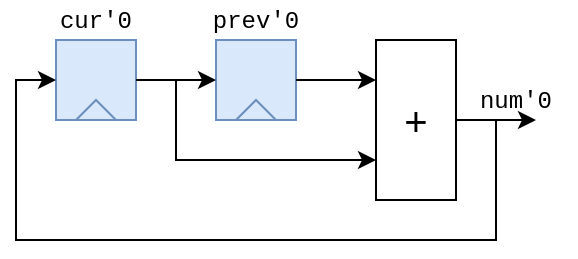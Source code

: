 <mxfile version="21.6.5" type="device">
  <diagram name="Page-1" id="jvdBuYpMFZf1mNnWhriR">
    <mxGraphModel dx="575" dy="387" grid="1" gridSize="10" guides="1" tooltips="1" connect="1" arrows="1" fold="1" page="1" pageScale="1" pageWidth="827" pageHeight="1169" math="0" shadow="0">
      <root>
        <mxCell id="0" />
        <mxCell id="1" parent="0" />
        <mxCell id="rRlUyba23XWIzSgsY9la-3" value="" style="group;fillColor=#dae8fc;strokeColor=#6c8ebf;" parent="1" vertex="1" connectable="0">
          <mxGeometry x="200" y="600" width="40" height="40" as="geometry" />
        </mxCell>
        <mxCell id="rRlUyba23XWIzSgsY9la-1" value="" style="rounded=0;whiteSpace=wrap;html=1;fillColor=#dae8fc;strokeColor=#6c8ebf;" parent="rRlUyba23XWIzSgsY9la-3" vertex="1">
          <mxGeometry width="40" height="40" as="geometry" />
        </mxCell>
        <mxCell id="rRlUyba23XWIzSgsY9la-2" value="" style="triangle;whiteSpace=wrap;html=1;rotation=-90;fillColor=#dae8fc;strokeColor=#6c8ebf;" parent="rRlUyba23XWIzSgsY9la-3" vertex="1">
          <mxGeometry x="15" y="25" width="10" height="20" as="geometry" />
        </mxCell>
        <mxCell id="9nTga1X9YvGk3LpQH6t9-1" value="" style="group;fillColor=#dae8fc;strokeColor=#6c8ebf;" vertex="1" connectable="0" parent="1">
          <mxGeometry x="280" y="600" width="40" height="40" as="geometry" />
        </mxCell>
        <mxCell id="9nTga1X9YvGk3LpQH6t9-2" value="" style="rounded=0;whiteSpace=wrap;html=1;fillColor=#dae8fc;strokeColor=#6c8ebf;" vertex="1" parent="9nTga1X9YvGk3LpQH6t9-1">
          <mxGeometry width="40" height="40" as="geometry" />
        </mxCell>
        <mxCell id="9nTga1X9YvGk3LpQH6t9-3" value="" style="triangle;whiteSpace=wrap;html=1;rotation=-90;fillColor=#dae8fc;strokeColor=#6c8ebf;" vertex="1" parent="9nTga1X9YvGk3LpQH6t9-1">
          <mxGeometry x="15" y="25" width="10" height="20" as="geometry" />
        </mxCell>
        <mxCell id="9nTga1X9YvGk3LpQH6t9-4" value="" style="endArrow=classic;html=1;rounded=0;exitX=1;exitY=0.5;exitDx=0;exitDy=0;entryX=0;entryY=0.5;entryDx=0;entryDy=0;" edge="1" parent="1" source="rRlUyba23XWIzSgsY9la-1" target="9nTga1X9YvGk3LpQH6t9-2">
          <mxGeometry width="50" height="50" relative="1" as="geometry">
            <mxPoint x="300" y="680" as="sourcePoint" />
            <mxPoint x="350" y="630" as="targetPoint" />
          </mxGeometry>
        </mxCell>
        <mxCell id="9nTga1X9YvGk3LpQH6t9-6" value="+" style="rounded=0;whiteSpace=wrap;html=1;fontSize=20;" vertex="1" parent="1">
          <mxGeometry x="360" y="600" width="40" height="80" as="geometry" />
        </mxCell>
        <mxCell id="9nTga1X9YvGk3LpQH6t9-7" value="" style="endArrow=classic;html=1;rounded=0;exitX=1;exitY=0.5;exitDx=0;exitDy=0;entryX=0;entryY=0.5;entryDx=0;entryDy=0;" edge="1" parent="1">
          <mxGeometry width="50" height="50" relative="1" as="geometry">
            <mxPoint x="320" y="620" as="sourcePoint" />
            <mxPoint x="360" y="620" as="targetPoint" />
          </mxGeometry>
        </mxCell>
        <mxCell id="9nTga1X9YvGk3LpQH6t9-8" value="" style="endArrow=classic;html=1;rounded=0;entryX=0;entryY=0.5;entryDx=0;entryDy=0;" edge="1" parent="1">
          <mxGeometry width="50" height="50" relative="1" as="geometry">
            <mxPoint x="260" y="620" as="sourcePoint" />
            <mxPoint x="360" y="660" as="targetPoint" />
            <Array as="points">
              <mxPoint x="260" y="660" />
            </Array>
          </mxGeometry>
        </mxCell>
        <mxCell id="9nTga1X9YvGk3LpQH6t9-9" value="" style="endArrow=classic;html=1;rounded=0;exitX=1;exitY=0.5;exitDx=0;exitDy=0;entryX=0;entryY=0.5;entryDx=0;entryDy=0;" edge="1" parent="1" source="9nTga1X9YvGk3LpQH6t9-6" target="rRlUyba23XWIzSgsY9la-1">
          <mxGeometry width="50" height="50" relative="1" as="geometry">
            <mxPoint x="330" y="630" as="sourcePoint" />
            <mxPoint x="370" y="630" as="targetPoint" />
            <Array as="points">
              <mxPoint x="420" y="640" />
              <mxPoint x="420" y="700" />
              <mxPoint x="180" y="700" />
              <mxPoint x="180" y="620" />
            </Array>
          </mxGeometry>
        </mxCell>
        <mxCell id="9nTga1X9YvGk3LpQH6t9-10" value="&lt;font face=&quot;Courier New&quot;&gt;cur&#39;0&lt;/font&gt;" style="text;html=1;strokeColor=none;fillColor=none;align=center;verticalAlign=middle;whiteSpace=wrap;rounded=0;" vertex="1" parent="1">
          <mxGeometry x="190" y="580" width="60" height="20" as="geometry" />
        </mxCell>
        <mxCell id="9nTga1X9YvGk3LpQH6t9-11" value="&lt;font face=&quot;Courier New&quot;&gt;prev&#39;0&lt;/font&gt;" style="text;html=1;strokeColor=none;fillColor=none;align=center;verticalAlign=middle;whiteSpace=wrap;rounded=0;" vertex="1" parent="1">
          <mxGeometry x="270" y="580" width="60" height="20" as="geometry" />
        </mxCell>
        <mxCell id="9nTga1X9YvGk3LpQH6t9-12" value="&lt;font face=&quot;Courier New&quot;&gt;num&#39;0&lt;/font&gt;" style="text;html=1;strokeColor=none;fillColor=none;align=center;verticalAlign=middle;whiteSpace=wrap;rounded=0;" vertex="1" parent="1">
          <mxGeometry x="400" y="620" width="60" height="20" as="geometry" />
        </mxCell>
        <mxCell id="9nTga1X9YvGk3LpQH6t9-13" value="" style="endArrow=classic;html=1;rounded=0;exitX=1;exitY=0.5;exitDx=0;exitDy=0;entryX=0;entryY=0.5;entryDx=0;entryDy=0;" edge="1" parent="1">
          <mxGeometry width="50" height="50" relative="1" as="geometry">
            <mxPoint x="400" y="640" as="sourcePoint" />
            <mxPoint x="440" y="640" as="targetPoint" />
          </mxGeometry>
        </mxCell>
      </root>
    </mxGraphModel>
  </diagram>
</mxfile>
